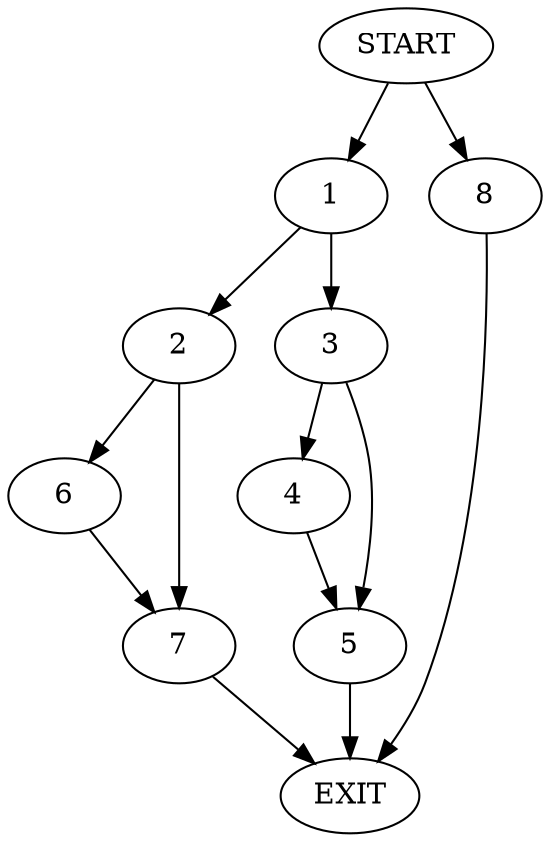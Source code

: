 digraph {
0 [label="START"]
9 [label="EXIT"]
0 -> 1
1 -> 2
1 -> 3
3 -> 4
3 -> 5
2 -> 6
2 -> 7
5 -> 9
4 -> 5
7 -> 9
6 -> 7
0 -> 8
8 -> 9
}
